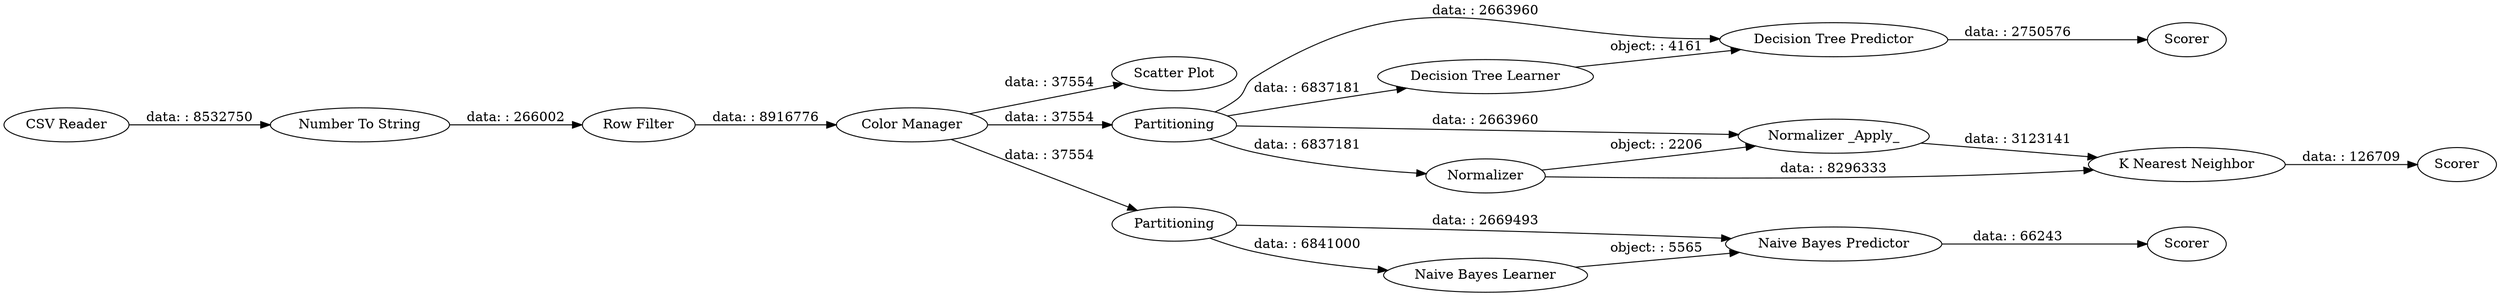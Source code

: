digraph {
	"3301713996353492793_15" [label="Naive Bayes Learner"]
	"3301713996353492793_3" [label="Color Manager"]
	"3301713996353492793_16" [label="Naive Bayes Predictor"]
	"3301713996353492793_1" [label="CSV Reader"]
	"3301713996353492793_7" [label="Decision Tree Predictor"]
	"3301713996353492793_5" [label="Scatter Plot"]
	"3301713996353492793_4" [label=Partitioning]
	"3301713996353492793_12" [label="K Nearest Neighbor"]
	"3301713996353492793_17" [label=Scorer]
	"3301713996353492793_14" [label=Partitioning]
	"3301713996353492793_10" [label=Normalizer]
	"3301713996353492793_9" [label="Number To String"]
	"3301713996353492793_8" [label=Scorer]
	"3301713996353492793_6" [label="Decision Tree Learner"]
	"3301713996353492793_13" [label=Scorer]
	"3301713996353492793_2" [label="Row Filter"]
	"3301713996353492793_11" [label="Normalizer _Apply_"]
	"3301713996353492793_4" -> "3301713996353492793_6" [label="data: : 6837181"]
	"3301713996353492793_3" -> "3301713996353492793_14" [label="data: : 37554"]
	"3301713996353492793_12" -> "3301713996353492793_13" [label="data: : 126709"]
	"3301713996353492793_4" -> "3301713996353492793_10" [label="data: : 6837181"]
	"3301713996353492793_4" -> "3301713996353492793_7" [label="data: : 2663960"]
	"3301713996353492793_9" -> "3301713996353492793_2" [label="data: : 266002"]
	"3301713996353492793_3" -> "3301713996353492793_4" [label="data: : 37554"]
	"3301713996353492793_14" -> "3301713996353492793_16" [label="data: : 2669493"]
	"3301713996353492793_11" -> "3301713996353492793_12" [label="data: : 3123141"]
	"3301713996353492793_14" -> "3301713996353492793_15" [label="data: : 6841000"]
	"3301713996353492793_1" -> "3301713996353492793_9" [label="data: : 8532750"]
	"3301713996353492793_6" -> "3301713996353492793_7" [label="object: : 4161"]
	"3301713996353492793_10" -> "3301713996353492793_12" [label="data: : 8296333"]
	"3301713996353492793_15" -> "3301713996353492793_16" [label="object: : 5565"]
	"3301713996353492793_2" -> "3301713996353492793_3" [label="data: : 8916776"]
	"3301713996353492793_3" -> "3301713996353492793_5" [label="data: : 37554"]
	"3301713996353492793_16" -> "3301713996353492793_17" [label="data: : 66243"]
	"3301713996353492793_10" -> "3301713996353492793_11" [label="object: : 2206"]
	"3301713996353492793_4" -> "3301713996353492793_11" [label="data: : 2663960"]
	"3301713996353492793_7" -> "3301713996353492793_8" [label="data: : 2750576"]
	rankdir=LR
}
